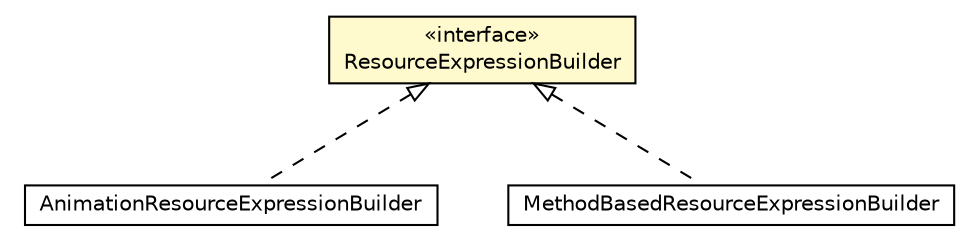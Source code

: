 #!/usr/local/bin/dot
#
# Class diagram 
# Generated by UMLGraph version 5.1 (http://www.umlgraph.org/)
#

digraph G {
	edge [fontname="Helvetica",fontsize=10,labelfontname="Helvetica",labelfontsize=10];
	node [fontname="Helvetica",fontsize=10,shape=plaintext];
	nodesep=0.25;
	ranksep=0.5;
	// org.androidtransfuse.gen.variableBuilder.resource.AnimationResourceExpressionBuilder
	c85175 [label=<<table title="org.androidtransfuse.gen.variableBuilder.resource.AnimationResourceExpressionBuilder" border="0" cellborder="1" cellspacing="0" cellpadding="2" port="p" href="./AnimationResourceExpressionBuilder.html">
		<tr><td><table border="0" cellspacing="0" cellpadding="1">
<tr><td align="center" balign="center"> AnimationResourceExpressionBuilder </td></tr>
		</table></td></tr>
		</table>>, fontname="Helvetica", fontcolor="black", fontsize=10.0];
	// org.androidtransfuse.gen.variableBuilder.resource.MethodBasedResourceExpressionBuilder
	c85176 [label=<<table title="org.androidtransfuse.gen.variableBuilder.resource.MethodBasedResourceExpressionBuilder" border="0" cellborder="1" cellspacing="0" cellpadding="2" port="p" href="./MethodBasedResourceExpressionBuilder.html">
		<tr><td><table border="0" cellspacing="0" cellpadding="1">
<tr><td align="center" balign="center"> MethodBasedResourceExpressionBuilder </td></tr>
		</table></td></tr>
		</table>>, fontname="Helvetica", fontcolor="black", fontsize=10.0];
	// org.androidtransfuse.gen.variableBuilder.resource.ResourceExpressionBuilder
	c85179 [label=<<table title="org.androidtransfuse.gen.variableBuilder.resource.ResourceExpressionBuilder" border="0" cellborder="1" cellspacing="0" cellpadding="2" port="p" bgcolor="lemonChiffon" href="./ResourceExpressionBuilder.html">
		<tr><td><table border="0" cellspacing="0" cellpadding="1">
<tr><td align="center" balign="center"> &#171;interface&#187; </td></tr>
<tr><td align="center" balign="center"> ResourceExpressionBuilder </td></tr>
		</table></td></tr>
		</table>>, fontname="Helvetica", fontcolor="black", fontsize=10.0];
	//org.androidtransfuse.gen.variableBuilder.resource.AnimationResourceExpressionBuilder implements org.androidtransfuse.gen.variableBuilder.resource.ResourceExpressionBuilder
	c85179:p -> c85175:p [dir=back,arrowtail=empty,style=dashed];
	//org.androidtransfuse.gen.variableBuilder.resource.MethodBasedResourceExpressionBuilder implements org.androidtransfuse.gen.variableBuilder.resource.ResourceExpressionBuilder
	c85179:p -> c85176:p [dir=back,arrowtail=empty,style=dashed];
}

